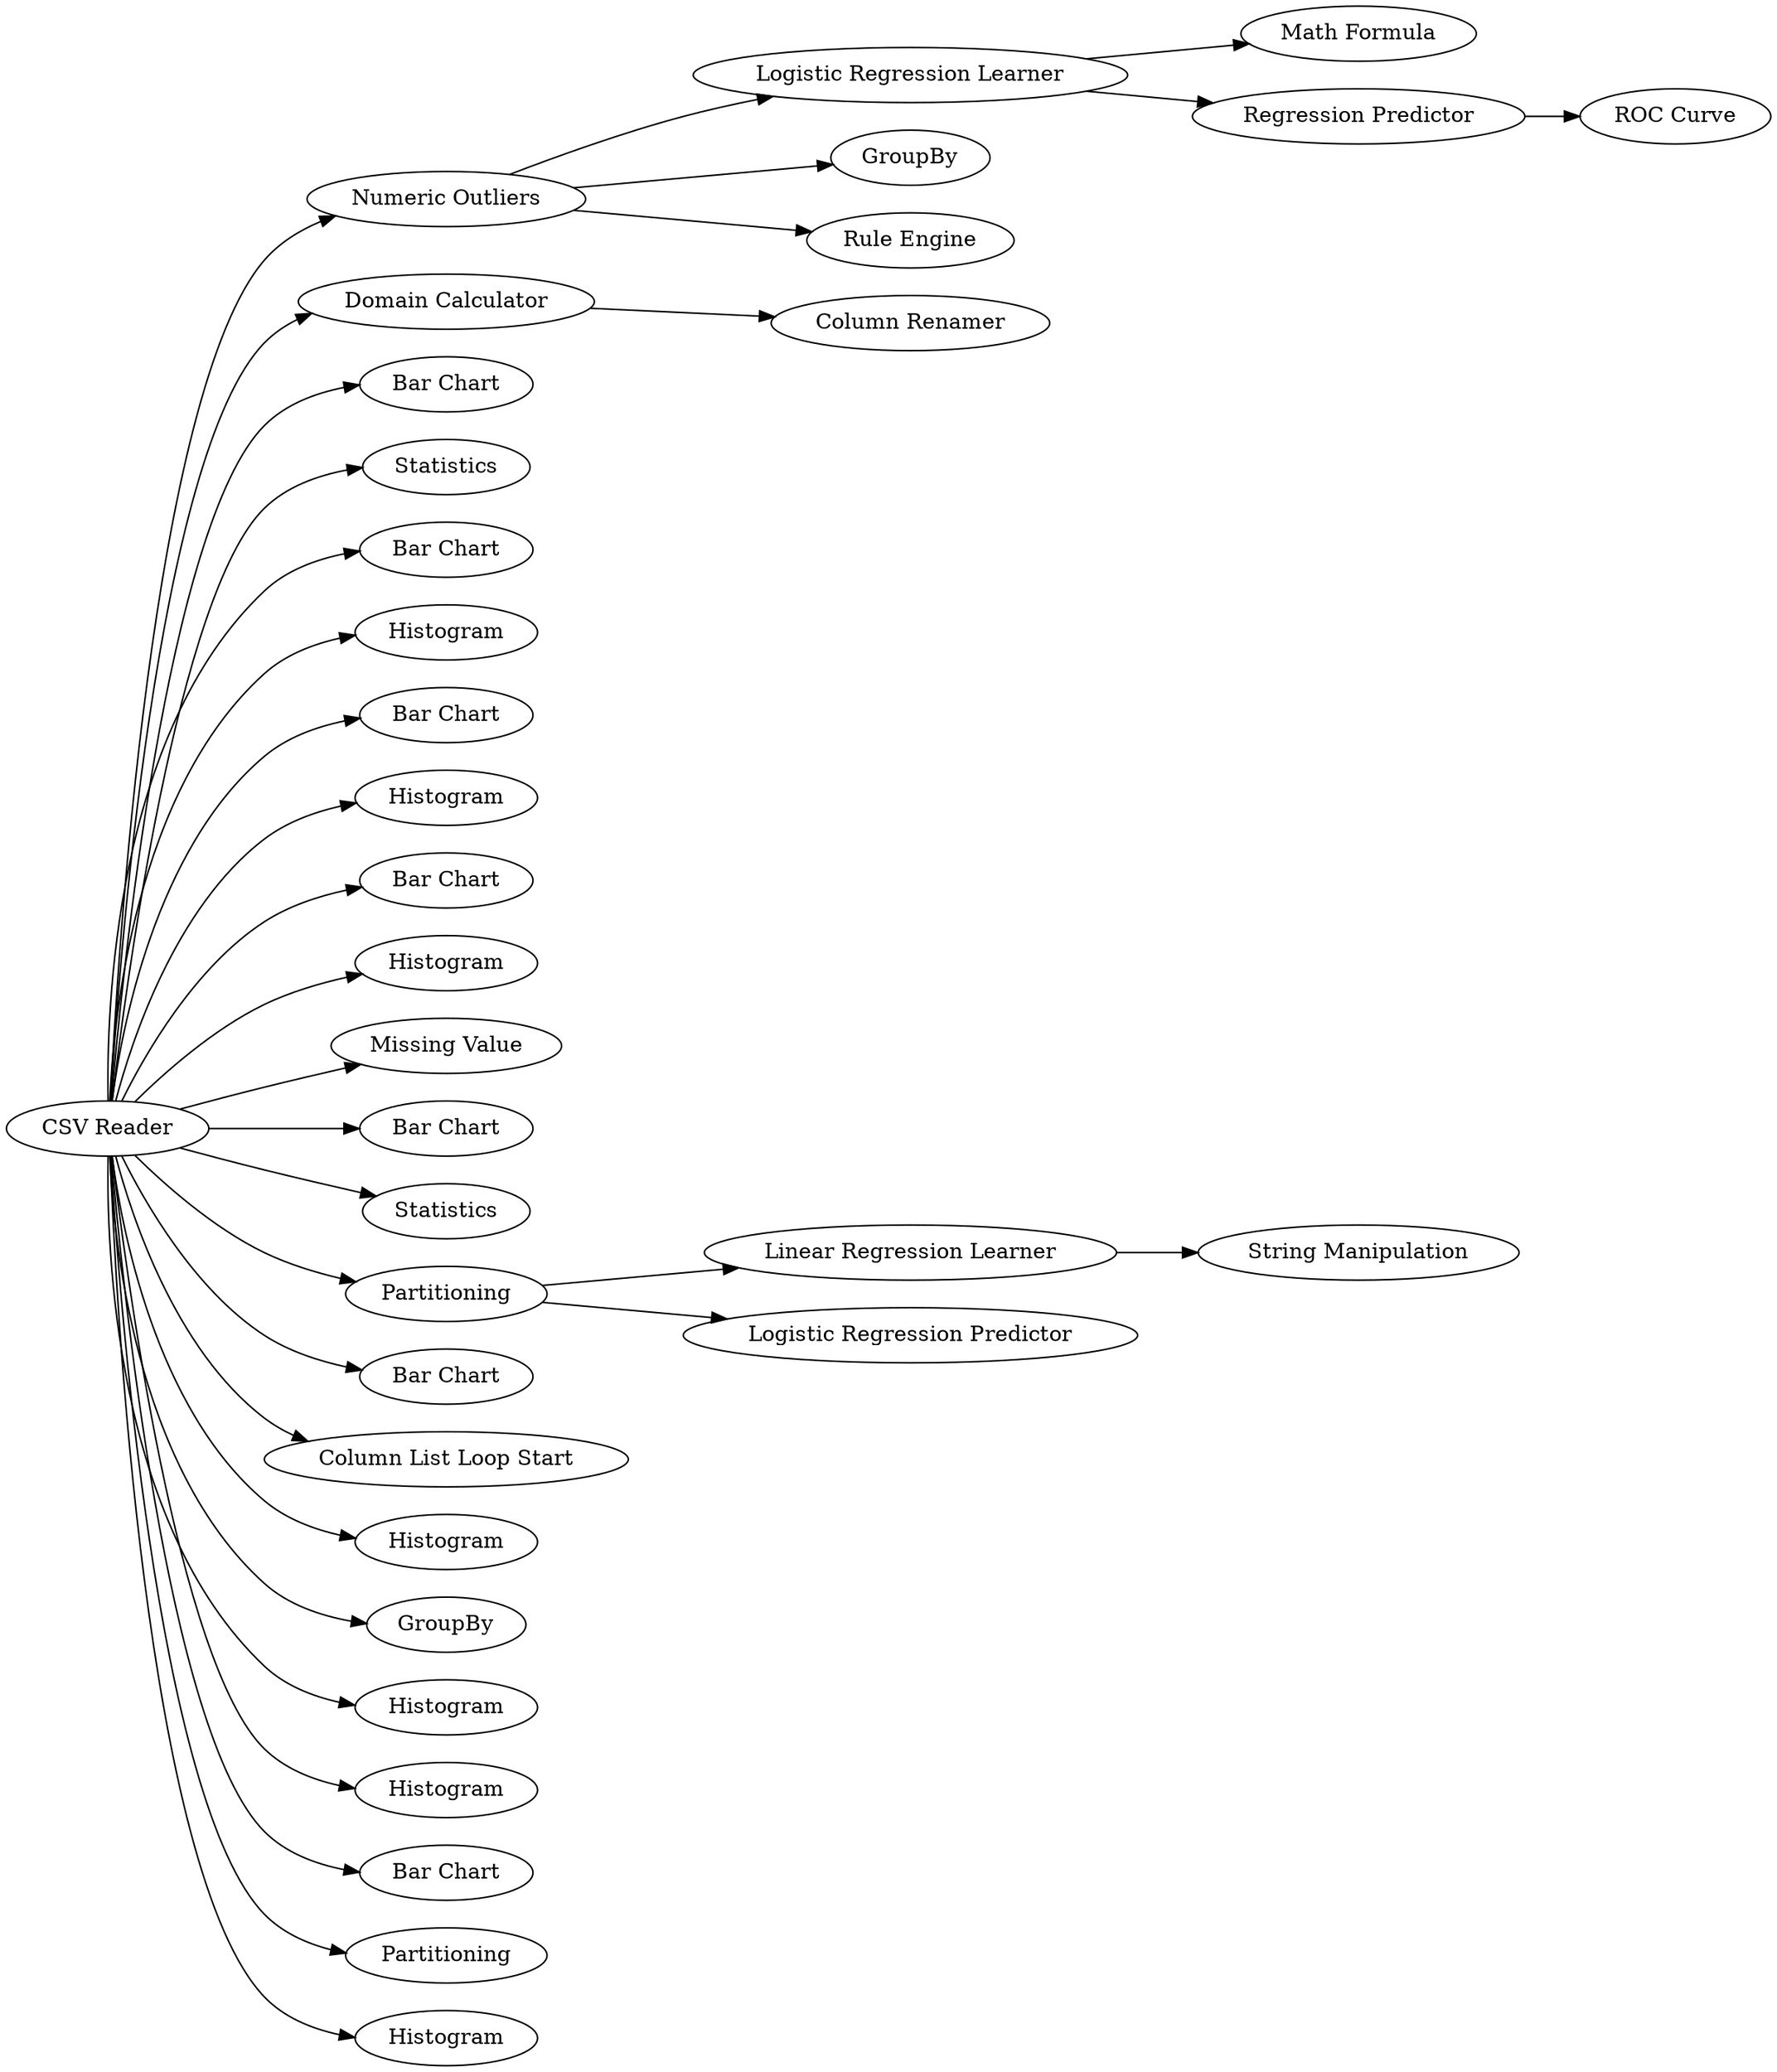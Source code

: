 digraph {
	31 -> 34
	7 -> 8
	4 -> 5
	1 -> 23
	1 -> 6
	1 -> 19
	1 -> 16
	1 -> 25
	1 -> 17
	1 -> 4
	1 -> 22
	1 -> 12
	1 -> 11
	31 -> 32
	1 -> 24
	1 -> 2
	26 -> 27
	1 -> 20
	1 -> 3
	1 -> 15
	1 -> 26
	1 -> 10
	1 -> 7
	1 -> 14
	7 -> 9
	1 -> 18
	32 -> 33
	7 -> 31
	1 -> 21
	1 -> 30
	1 -> 13
	26 -> 28
	27 -> 29
	27 [label="Linear Regression Learner"]
	7 [label="Numeric Outliers"]
	9 [label="Rule Engine"]
	18 [label=Histogram]
	21 [label="Bar Chart"]
	26 [label=Partitioning]
	8 [label=GroupBy]
	32 [label="Regression Predictor"]
	17 [label=Histogram]
	3 [label="Column List Loop Start"]
	19 [label="Bar Chart"]
	24 [label="Bar Chart"]
	31 [label="Logistic Regression Learner"]
	6 [label=Statistics]
	15 [label=Histogram]
	25 [label="Bar Chart"]
	12 [label=Histogram]
	10 [label=GroupBy]
	16 [label=Histogram]
	1 [label="CSV Reader"]
	22 [label="Bar Chart"]
	28 [label="Logistic Regression Predictor"]
	11 [label="Missing Value"]
	4 [label="Domain Calculator"]
	23 [label="Bar Chart"]
	14 [label=Histogram]
	5 [label="Column Renamer"]
	13 [label=Histogram]
	20 [label="Bar Chart"]
	34 [label="Math Formula"]
	29 [label="String Manipulation"]
	33 [label="ROC Curve"]
	30 [label=Partitioning]
	2 [label=Statistics]
	rankdir=LR
}

